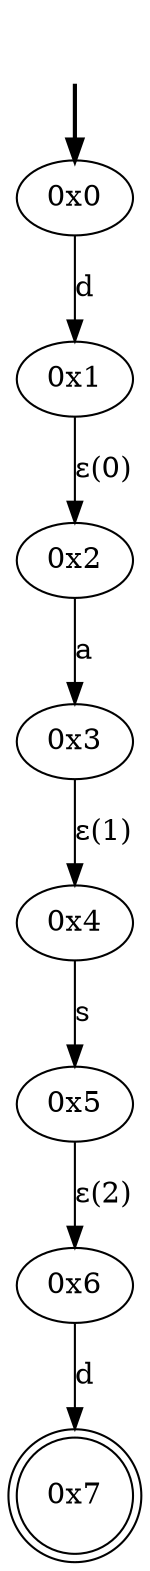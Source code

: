 digraph {
	fake [style=invisible]
	"0x0" [root=true]
	"0x1"
	"0x2"
	"0x3"
	"0x4"
	"0x5"
	"0x6"
	"0x7" [shape=doublecircle]
	fake -> "0x0" [style=bold]
	"0x0" -> "0x1" [label=d]
	"0x2" -> "0x3" [label=a]
	"0x1" -> "0x2" [label="ε(0)"]
	"0x4" -> "0x5" [label=s]
	"0x3" -> "0x4" [label="ε(1)"]
	"0x6" -> "0x7" [label=d]
	"0x5" -> "0x6" [label="ε(2)"]
}
